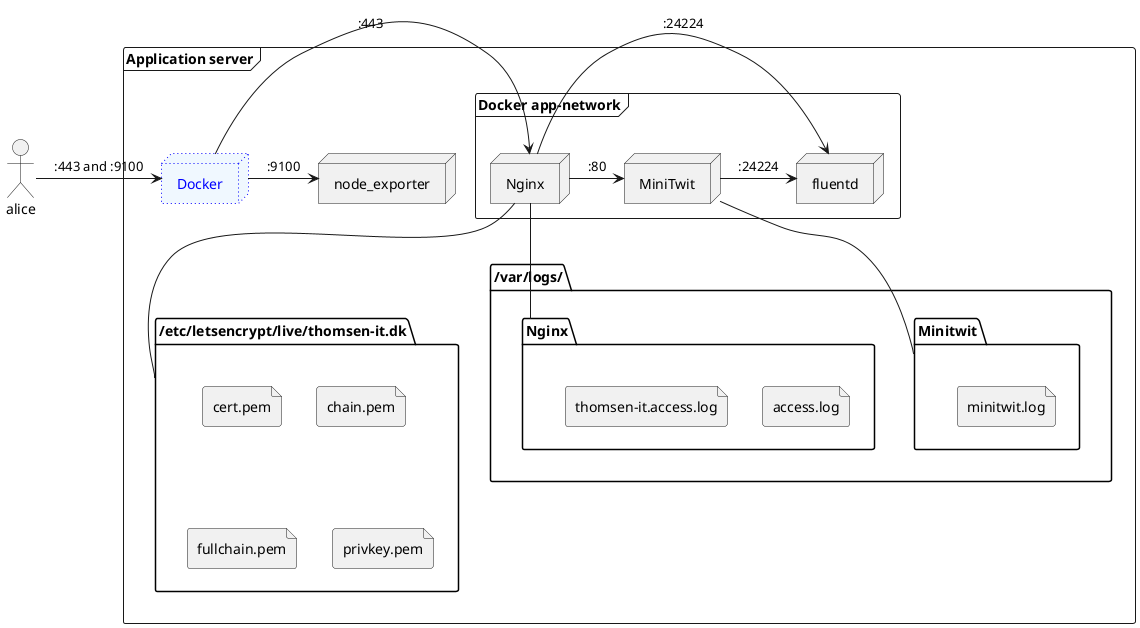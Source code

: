 @startuml deployment
actor alice as a
/'cloud MonitorServer as MS '/
frame "Application server" {

  node node_exporter

  node Docker #aliceblue;line:blue;line.dotted;text:blue

  frame "Docker app-network" {
    node Nginx
    node fluentd /' Not really in the network, but makes the drawing nicer '/
    node MiniTwit
  }

  folder "/etc/letsencrypt/live/thomsen-it.dk" as certs {
    file "cert.pem"
    file "chain.pem"
    file "fullchain.pem"
    file "privkey.pem"
  }

  folder "/var/logs/" as logs {
    folder "Nginx" as NginxLog {
      file "access.log"
      file "thomsen-it.access.log"
    }
    folder "Minitwit" as miniTwitLogs {
      file "minitwit.log" 
    }
  }

a -> Docker : ":443 and :9100"

Docker-> Nginx : ":443"
Docker-> node_exporter : ":9100"
Nginx -> MiniTwit: ":80"

MiniTwit -> fluentd: ":24224"
Nginx -> fluentd: ":24224"

/'MS -> Docker : ":9100" 
fluentd -> MS'/

Nginx -- certs
Nginx -- NginxLog
MiniTwit -- miniTwitLogs
}
@enduml